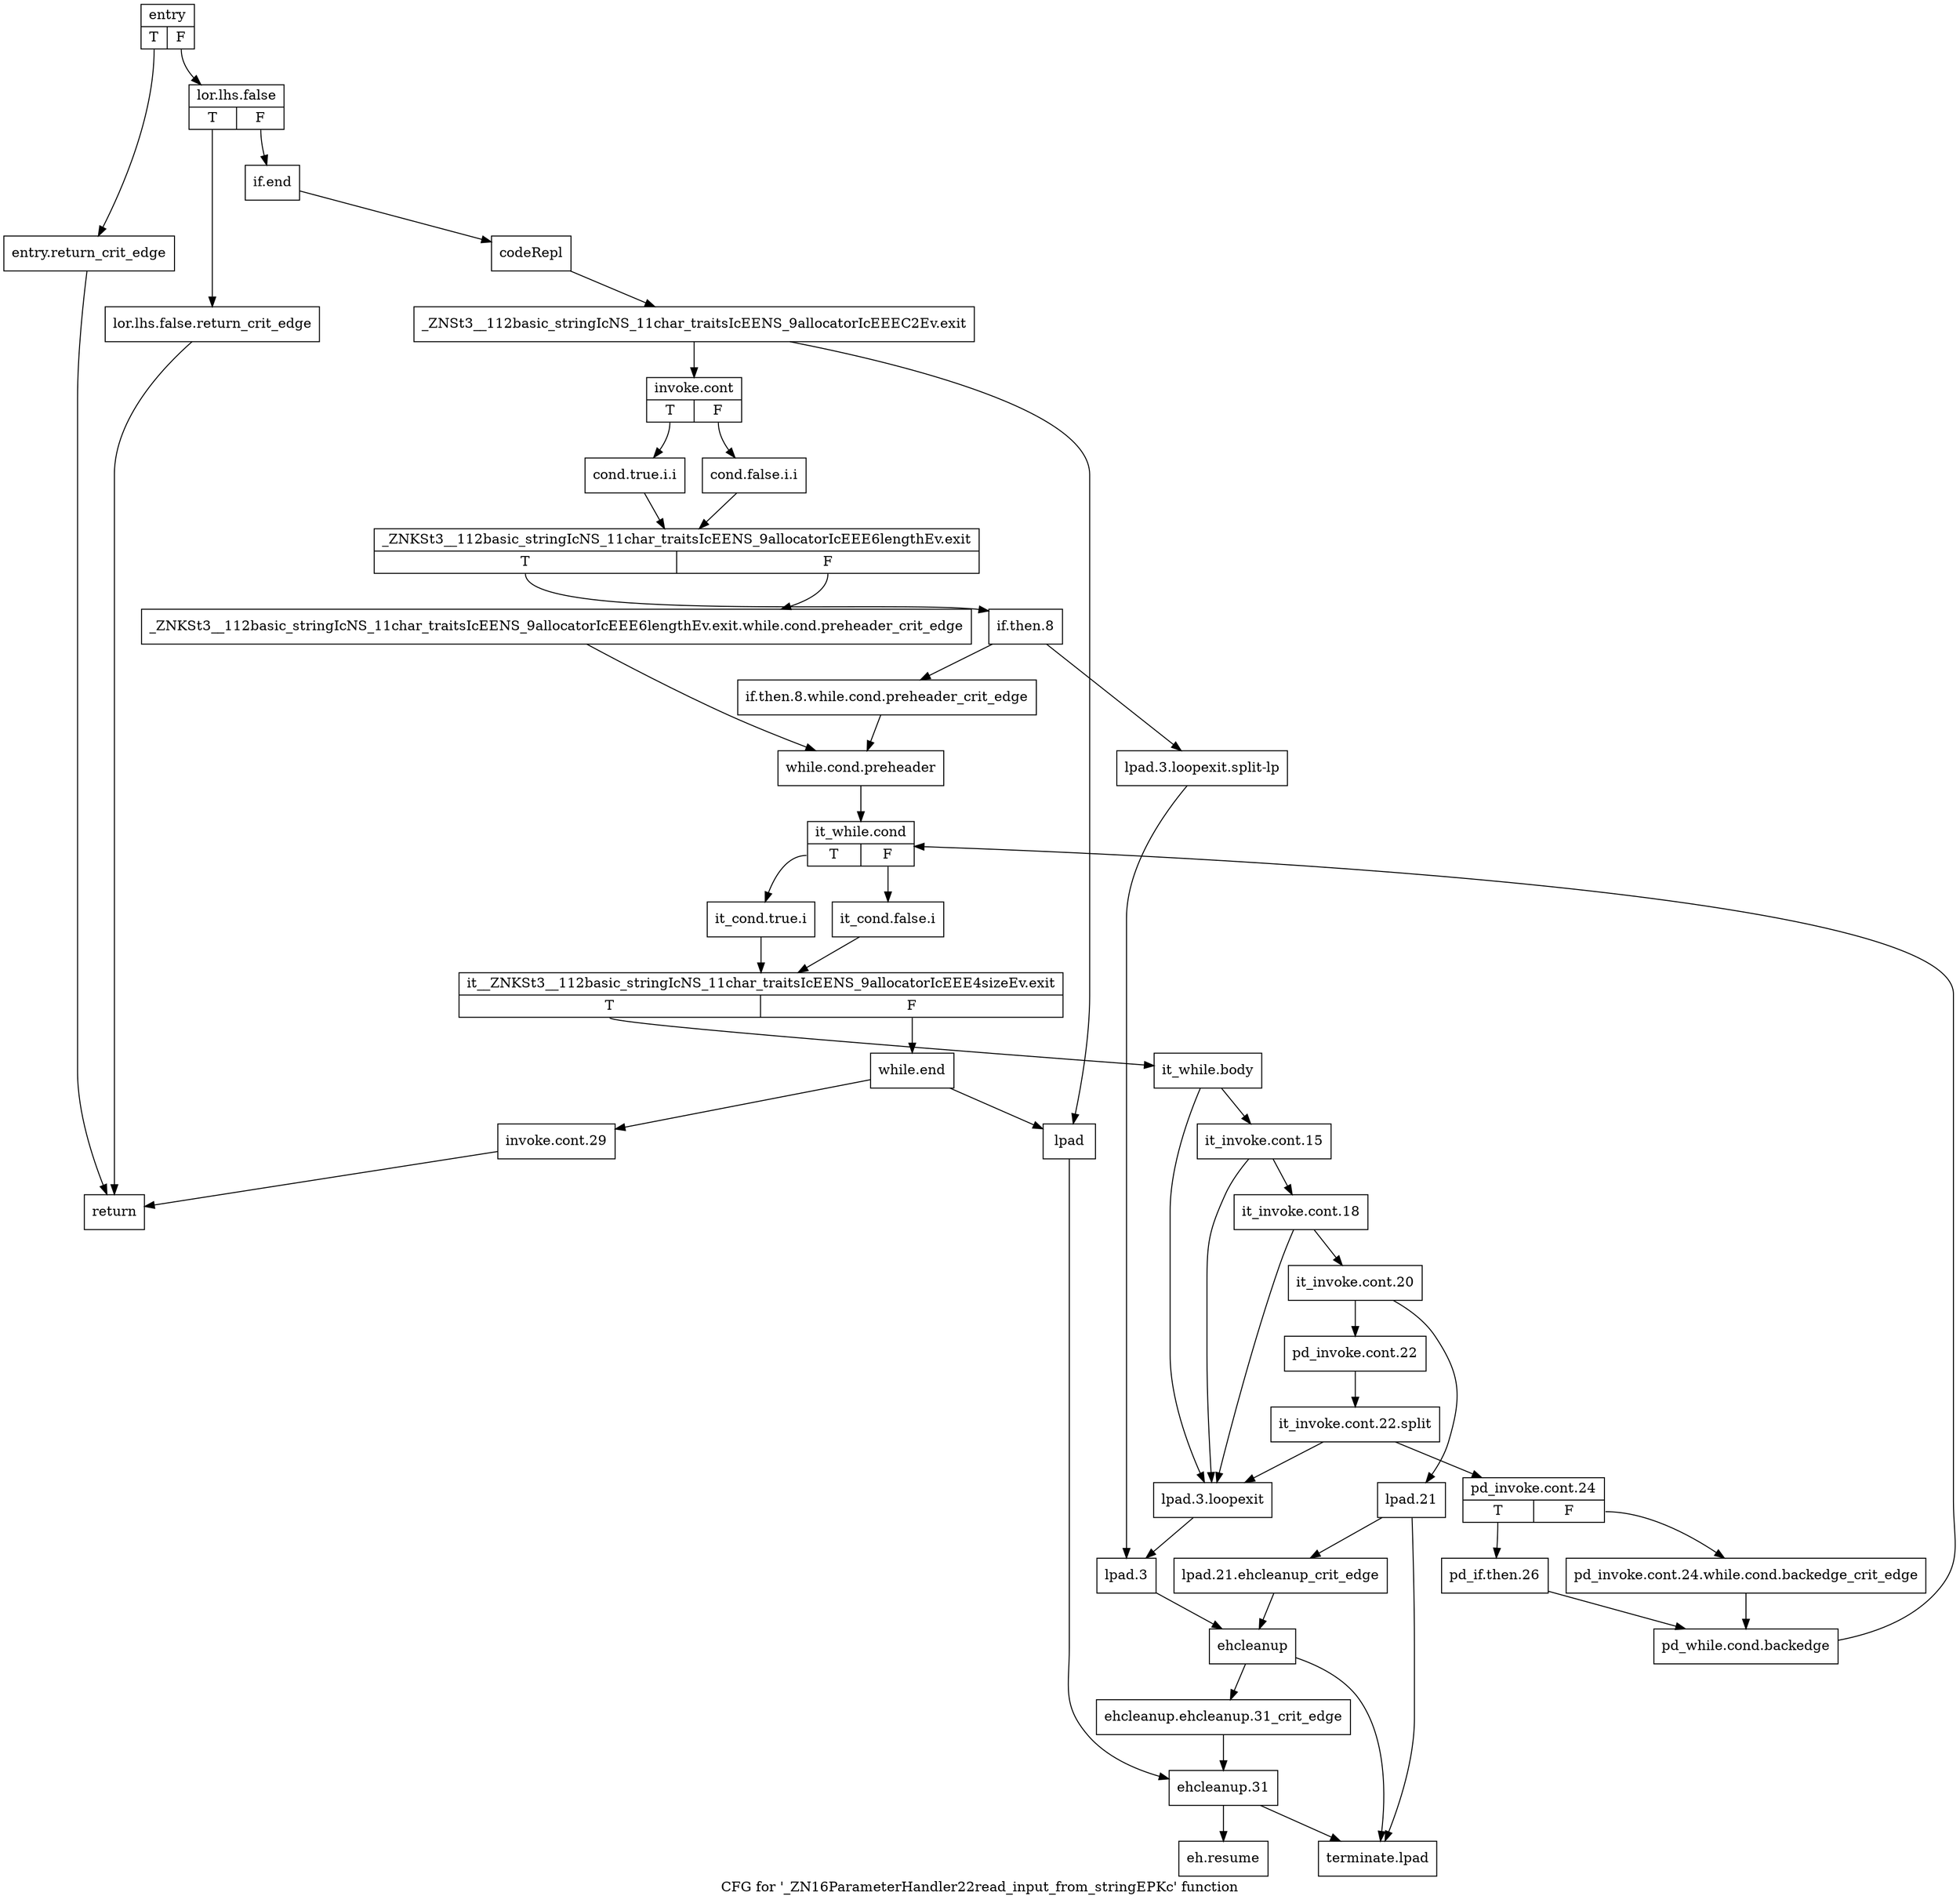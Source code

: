 digraph "CFG for '_ZN16ParameterHandler22read_input_from_stringEPKc' function" {
	label="CFG for '_ZN16ParameterHandler22read_input_from_stringEPKc' function";

	Node0x69c1840 [shape=record,label="{entry|{<s0>T|<s1>F}}"];
	Node0x69c1840:s0 -> Node0x69c1890;
	Node0x69c1840:s1 -> Node0x69c18e0;
	Node0x69c1890 [shape=record,label="{entry.return_crit_edge}"];
	Node0x69c1890 -> Node0x69c2470;
	Node0x69c18e0 [shape=record,label="{lor.lhs.false|{<s0>T|<s1>F}}"];
	Node0x69c18e0:s0 -> Node0x69c1930;
	Node0x69c18e0:s1 -> Node0x69c1980;
	Node0x69c1930 [shape=record,label="{lor.lhs.false.return_crit_edge}"];
	Node0x69c1930 -> Node0x69c2470;
	Node0x69c1980 [shape=record,label="{if.end}"];
	Node0x69c1980 -> Node0x69c19d0;
	Node0x69c19d0 [shape=record,label="{codeRepl}"];
	Node0x69c19d0 -> Node0x69c1a20;
	Node0x69c1a20 [shape=record,label="{_ZNSt3__112basic_stringIcNS_11char_traitsIcEENS_9allocatorIcEEEC2Ev.exit}"];
	Node0x69c1a20 -> Node0x69c1a70;
	Node0x69c1a20 -> Node0x69c1cf0;
	Node0x69c1a70 [shape=record,label="{invoke.cont|{<s0>T|<s1>F}}"];
	Node0x69c1a70:s0 -> Node0x69c1ac0;
	Node0x69c1a70:s1 -> Node0x69c1b10;
	Node0x69c1ac0 [shape=record,label="{cond.true.i.i}"];
	Node0x69c1ac0 -> Node0x69c1b60;
	Node0x69c1b10 [shape=record,label="{cond.false.i.i}"];
	Node0x69c1b10 -> Node0x69c1b60;
	Node0x69c1b60 [shape=record,label="{_ZNKSt3__112basic_stringIcNS_11char_traitsIcEENS_9allocatorIcEEE6lengthEv.exit|{<s0>T|<s1>F}}"];
	Node0x69c1b60:s0 -> Node0x69c1c50;
	Node0x69c1b60:s1 -> Node0x69c1bb0;
	Node0x69c1bb0 [shape=record,label="{_ZNKSt3__112basic_stringIcNS_11char_traitsIcEENS_9allocatorIcEEE6lengthEv.exit.while.cond.preheader_crit_edge}"];
	Node0x69c1bb0 -> Node0x69c1c00;
	Node0x69c1c00 [shape=record,label="{while.cond.preheader}"];
	Node0x69c1c00 -> Node0x69c1e30;
	Node0x69c1c50 [shape=record,label="{if.then.8}"];
	Node0x69c1c50 -> Node0x69c1ca0;
	Node0x69c1c50 -> Node0x69c1d90;
	Node0x69c1ca0 [shape=record,label="{if.then.8.while.cond.preheader_crit_edge}"];
	Node0x69c1ca0 -> Node0x69c1c00;
	Node0x69c1cf0 [shape=record,label="{lpad}"];
	Node0x69c1cf0 -> Node0x69c2420;
	Node0x69c1d40 [shape=record,label="{lpad.3.loopexit}"];
	Node0x69c1d40 -> Node0x69c1de0;
	Node0x69c1d90 [shape=record,label="{lpad.3.loopexit.split-lp}"];
	Node0x69c1d90 -> Node0x69c1de0;
	Node0x69c1de0 [shape=record,label="{lpad.3}"];
	Node0x69c1de0 -> Node0x69c2380;
	Node0x69c1e30 [shape=record,label="{it_while.cond|{<s0>T|<s1>F}}"];
	Node0x69c1e30:s0 -> Node0x69c1e80;
	Node0x69c1e30:s1 -> Node0x69c1ed0;
	Node0x69c1e80 [shape=record,label="{it_cond.true.i}"];
	Node0x69c1e80 -> Node0x69c1f20;
	Node0x69c1ed0 [shape=record,label="{it_cond.false.i}"];
	Node0x69c1ed0 -> Node0x69c1f20;
	Node0x69c1f20 [shape=record,label="{it__ZNKSt3__112basic_stringIcNS_11char_traitsIcEENS_9allocatorIcEEE4sizeEv.exit|{<s0>T|<s1>F}}"];
	Node0x69c1f20:s0 -> Node0x69c1f70;
	Node0x69c1f20:s1 -> Node0x69c22e0;
	Node0x69c1f70 [shape=record,label="{it_while.body}"];
	Node0x69c1f70 -> Node0x69c1fc0;
	Node0x69c1f70 -> Node0x69c1d40;
	Node0x69c1fc0 [shape=record,label="{it_invoke.cont.15}"];
	Node0x69c1fc0 -> Node0x69c2010;
	Node0x69c1fc0 -> Node0x69c1d40;
	Node0x69c2010 [shape=record,label="{it_invoke.cont.18}"];
	Node0x69c2010 -> Node0x69c2060;
	Node0x69c2010 -> Node0x69c1d40;
	Node0x69c2060 [shape=record,label="{it_invoke.cont.20}"];
	Node0x69c2060 -> Node0x69c20b0;
	Node0x69c2060 -> Node0x69c2240;
	Node0x69c20b0 [shape=record,label="{pd_invoke.cont.22}"];
	Node0x69c20b0 -> Node0xafed820;
	Node0xafed820 [shape=record,label="{it_invoke.cont.22.split}"];
	Node0xafed820 -> Node0x69c2100;
	Node0xafed820 -> Node0x69c1d40;
	Node0x69c2100 [shape=record,label="{pd_invoke.cont.24|{<s0>T|<s1>F}}"];
	Node0x69c2100:s0 -> Node0x69c21a0;
	Node0x69c2100:s1 -> Node0x69c2150;
	Node0x69c2150 [shape=record,label="{pd_invoke.cont.24.while.cond.backedge_crit_edge}"];
	Node0x69c2150 -> Node0x69c21f0;
	Node0x69c21a0 [shape=record,label="{pd_if.then.26}"];
	Node0x69c21a0 -> Node0x69c21f0;
	Node0x69c21f0 [shape=record,label="{pd_while.cond.backedge}"];
	Node0x69c21f0 -> Node0x69c1e30;
	Node0x69c2240 [shape=record,label="{lpad.21}"];
	Node0x69c2240 -> Node0x69c2290;
	Node0x69c2240 -> Node0x69c2510;
	Node0x69c2290 [shape=record,label="{lpad.21.ehcleanup_crit_edge}"];
	Node0x69c2290 -> Node0x69c2380;
	Node0x69c22e0 [shape=record,label="{while.end}"];
	Node0x69c22e0 -> Node0x69c2330;
	Node0x69c22e0 -> Node0x69c1cf0;
	Node0x69c2330 [shape=record,label="{invoke.cont.29}"];
	Node0x69c2330 -> Node0x69c2470;
	Node0x69c2380 [shape=record,label="{ehcleanup}"];
	Node0x69c2380 -> Node0x69c23d0;
	Node0x69c2380 -> Node0x69c2510;
	Node0x69c23d0 [shape=record,label="{ehcleanup.ehcleanup.31_crit_edge}"];
	Node0x69c23d0 -> Node0x69c2420;
	Node0x69c2420 [shape=record,label="{ehcleanup.31}"];
	Node0x69c2420 -> Node0x69c24c0;
	Node0x69c2420 -> Node0x69c2510;
	Node0x69c2470 [shape=record,label="{return}"];
	Node0x69c24c0 [shape=record,label="{eh.resume}"];
	Node0x69c2510 [shape=record,label="{terminate.lpad}"];
}
